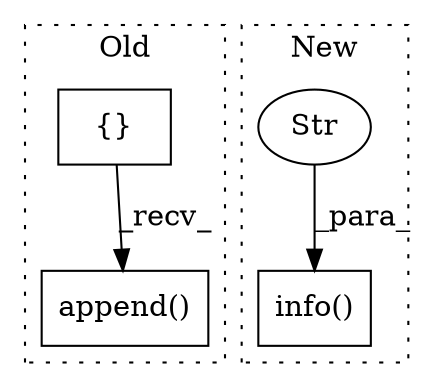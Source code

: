 digraph G {
subgraph cluster0 {
1 [label="append()" a="75" s="3765,3790" l="19,1" shape="box"];
4 [label="{}" a="59" s="3430,3430" l="2,1" shape="box"];
label = "Old";
style="dotted";
}
subgraph cluster1 {
2 [label="info()" a="75" s="4162,4221" l="17,1" shape="box"];
3 [label="Str" a="66" s="4179" l="42" shape="ellipse"];
label = "New";
style="dotted";
}
3 -> 2 [label="_para_"];
4 -> 1 [label="_recv_"];
}